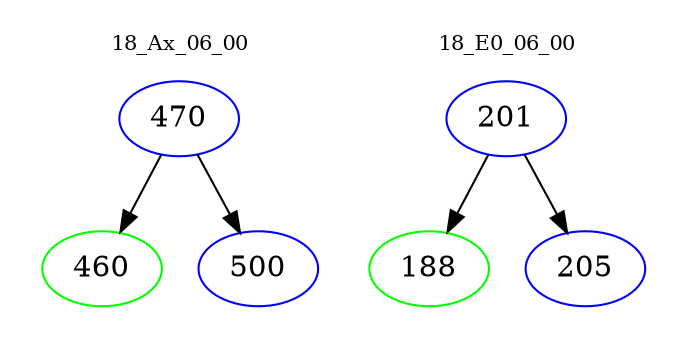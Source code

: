 digraph{
subgraph cluster_0 {
color = white
label = "18_Ax_06_00";
fontsize=10;
T0_470 [label="470", color="blue"]
T0_470 -> T0_460 [color="black"]
T0_460 [label="460", color="green"]
T0_470 -> T0_500 [color="black"]
T0_500 [label="500", color="blue"]
}
subgraph cluster_1 {
color = white
label = "18_E0_06_00";
fontsize=10;
T1_201 [label="201", color="blue"]
T1_201 -> T1_188 [color="black"]
T1_188 [label="188", color="green"]
T1_201 -> T1_205 [color="black"]
T1_205 [label="205", color="blue"]
}
}
